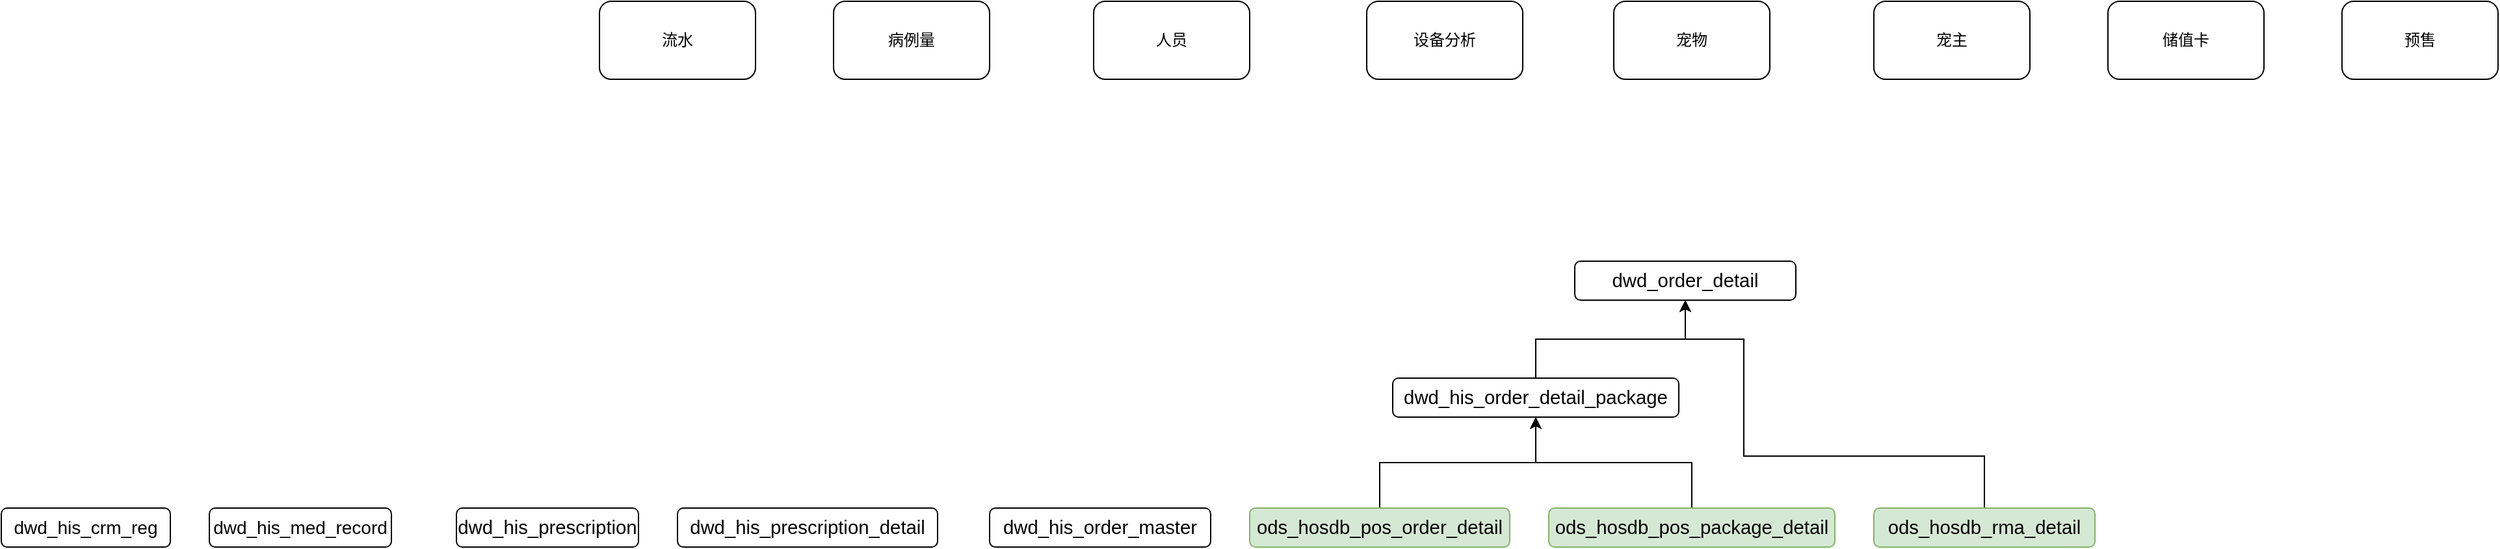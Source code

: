 <mxfile version="13.6.3" type="github">
  <diagram id="C5RBs43oDa-KdzZeNtuy" name="Page-1">
    <mxGraphModel dx="1378" dy="803" grid="1" gridSize="10" guides="1" tooltips="1" connect="1" arrows="1" fold="1" page="1" pageScale="1" pageWidth="1169" pageHeight="1654" math="0" shadow="0">
      <root>
        <mxCell id="WIyWlLk6GJQsqaUBKTNV-0" />
        <mxCell id="WIyWlLk6GJQsqaUBKTNV-1" parent="WIyWlLk6GJQsqaUBKTNV-0" />
        <mxCell id="U9vrIm9-OV88J7OPpGEh-0" value="&lt;span style=&quot;text-align: left ; background-color: rgb(255 , 255 , 255)&quot;&gt;&lt;font style=&quot;font-size: 14px&quot;&gt;dwd_his_crm_reg&lt;/font&gt;&lt;/span&gt;" style="rounded=1;whiteSpace=wrap;html=1;" parent="WIyWlLk6GJQsqaUBKTNV-1" vertex="1">
          <mxGeometry x="40" y="680" width="130" height="30" as="geometry" />
        </mxCell>
        <mxCell id="U9vrIm9-OV88J7OPpGEh-1" value="&lt;span style=&quot;font-family: &amp;#34;simsun&amp;#34; , ; text-align: left ; background-color: rgb(255 , 255 , 255)&quot;&gt;&lt;font style=&quot;font-size: 14px&quot;&gt;dwd_his_med_record&lt;/font&gt;&lt;/span&gt;" style="rounded=1;whiteSpace=wrap;html=1;" parent="WIyWlLk6GJQsqaUBKTNV-1" vertex="1">
          <mxGeometry x="200" y="680" width="140" height="30" as="geometry" />
        </mxCell>
        <mxCell id="U9vrIm9-OV88J7OPpGEh-2" value="&lt;span style=&quot;font-family: &amp;#34;simsun&amp;#34; , ; font-size: 14.667px ; text-align: left ; background-color: rgb(255 , 255 , 255)&quot;&gt;dwd_his_prescription&lt;/span&gt;" style="rounded=1;whiteSpace=wrap;html=1;" parent="WIyWlLk6GJQsqaUBKTNV-1" vertex="1">
          <mxGeometry x="390" y="680" width="140" height="30" as="geometry" />
        </mxCell>
        <mxCell id="U9vrIm9-OV88J7OPpGEh-3" value="&lt;span style=&quot;font-family: &amp;#34;simsun&amp;#34; , ; font-size: 14.667px ; text-align: left ; background-color: rgb(255 , 255 , 255)&quot;&gt;dwd_his_prescription_detail&lt;/span&gt;" style="rounded=1;whiteSpace=wrap;html=1;" parent="WIyWlLk6GJQsqaUBKTNV-1" vertex="1">
          <mxGeometry x="560" y="680" width="200" height="30" as="geometry" />
        </mxCell>
        <mxCell id="adVB5Y1s71XM_t7DbSA6-0" value="&lt;span style=&quot;font-family: &amp;#34;simsun&amp;#34; , ; font-size: 14.667px ; text-align: left ; background-color: rgb(255 , 255 , 255)&quot;&gt;dwd_his_order_master&lt;/span&gt;" style="rounded=1;whiteSpace=wrap;html=1;" parent="WIyWlLk6GJQsqaUBKTNV-1" vertex="1">
          <mxGeometry x="800" y="680" width="170" height="30" as="geometry" />
        </mxCell>
        <mxCell id="adVB5Y1s71XM_t7DbSA6-5" style="edgeStyle=orthogonalEdgeStyle;rounded=0;orthogonalLoop=1;jettySize=auto;html=1;entryX=0.5;entryY=1;entryDx=0;entryDy=0;" parent="WIyWlLk6GJQsqaUBKTNV-1" source="adVB5Y1s71XM_t7DbSA6-1" target="adVB5Y1s71XM_t7DbSA6-3" edge="1">
          <mxGeometry relative="1" as="geometry" />
        </mxCell>
        <mxCell id="adVB5Y1s71XM_t7DbSA6-1" value="&lt;span style=&quot;font-size: 14.667px; text-align: left;&quot;&gt;ods_hosdb_pos_order_detail&lt;/span&gt;" style="rounded=1;whiteSpace=wrap;html=1;strokeColor=#82b366;fillColor=#d5e8d4;labelBackgroundColor=none;" parent="WIyWlLk6GJQsqaUBKTNV-1" vertex="1">
          <mxGeometry x="1000" y="680" width="200" height="30" as="geometry" />
        </mxCell>
        <mxCell id="adVB5Y1s71XM_t7DbSA6-6" style="edgeStyle=orthogonalEdgeStyle;rounded=0;orthogonalLoop=1;jettySize=auto;html=1;exitX=0.5;exitY=0;exitDx=0;exitDy=0;entryX=0.5;entryY=1;entryDx=0;entryDy=0;" parent="WIyWlLk6GJQsqaUBKTNV-1" source="adVB5Y1s71XM_t7DbSA6-2" target="adVB5Y1s71XM_t7DbSA6-3" edge="1">
          <mxGeometry relative="1" as="geometry">
            <mxPoint x="1230" y="600" as="targetPoint" />
          </mxGeometry>
        </mxCell>
        <mxCell id="adVB5Y1s71XM_t7DbSA6-2" value="&lt;span style=&quot;font-size: 14.667px; text-align: left;&quot;&gt;ods_hosdb_pos_package_detail&lt;/span&gt;" style="rounded=1;whiteSpace=wrap;html=1;strokeColor=#82b366;fillColor=#d5e8d4;labelBackgroundColor=none;" parent="WIyWlLk6GJQsqaUBKTNV-1" vertex="1">
          <mxGeometry x="1230" y="680" width="220" height="30" as="geometry" />
        </mxCell>
        <mxCell id="adVB5Y1s71XM_t7DbSA6-10" style="edgeStyle=orthogonalEdgeStyle;rounded=0;orthogonalLoop=1;jettySize=auto;html=1;entryX=0.5;entryY=1;entryDx=0;entryDy=0;" parent="WIyWlLk6GJQsqaUBKTNV-1" source="adVB5Y1s71XM_t7DbSA6-3" target="adVB5Y1s71XM_t7DbSA6-9" edge="1">
          <mxGeometry relative="1" as="geometry" />
        </mxCell>
        <mxCell id="adVB5Y1s71XM_t7DbSA6-3" value="&lt;span style=&quot;font-family: &amp;#34;simsun&amp;#34; , ; font-size: 14.667px ; text-align: left ; background-color: rgb(255 , 255 , 255)&quot;&gt;dwd_his_order_detail_package&lt;/span&gt;" style="rounded=1;whiteSpace=wrap;html=1;" parent="WIyWlLk6GJQsqaUBKTNV-1" vertex="1">
          <mxGeometry x="1110" y="580" width="220" height="30" as="geometry" />
        </mxCell>
        <mxCell id="adVB5Y1s71XM_t7DbSA6-12" style="edgeStyle=orthogonalEdgeStyle;rounded=0;orthogonalLoop=1;jettySize=auto;html=1;entryX=0.5;entryY=1;entryDx=0;entryDy=0;fontColor=#000000;" parent="WIyWlLk6GJQsqaUBKTNV-1" source="adVB5Y1s71XM_t7DbSA6-7" target="adVB5Y1s71XM_t7DbSA6-9" edge="1">
          <mxGeometry relative="1" as="geometry">
            <Array as="points">
              <mxPoint x="1565" y="640" />
              <mxPoint x="1380" y="640" />
              <mxPoint x="1380" y="550" />
              <mxPoint x="1335" y="550" />
            </Array>
          </mxGeometry>
        </mxCell>
        <mxCell id="adVB5Y1s71XM_t7DbSA6-7" value="&lt;span style=&quot;font-size: 14.667px; text-align: left;&quot;&gt;ods_hosdb_rma_detail&lt;/span&gt;" style="rounded=1;whiteSpace=wrap;html=1;fillColor=#d5e8d4;strokeColor=#82b366;labelBackgroundColor=none;" parent="WIyWlLk6GJQsqaUBKTNV-1" vertex="1">
          <mxGeometry x="1480" y="680" width="170" height="30" as="geometry" />
        </mxCell>
        <mxCell id="adVB5Y1s71XM_t7DbSA6-9" value="&lt;span style=&quot;font-family: &amp;#34;simsun&amp;#34; , ; font-size: 14.667px ; text-align: left ; background-color: rgb(255 , 255 , 255)&quot;&gt;dwd_order_detail&lt;/span&gt;" style="rounded=1;whiteSpace=wrap;html=1;" parent="WIyWlLk6GJQsqaUBKTNV-1" vertex="1">
          <mxGeometry x="1250" y="490" width="170" height="30" as="geometry" />
        </mxCell>
        <mxCell id="Bk855qsE1jtpseWWsSES-2" value="病例量" style="rounded=1;whiteSpace=wrap;html=1;" vertex="1" parent="WIyWlLk6GJQsqaUBKTNV-1">
          <mxGeometry x="680" y="290" width="120" height="60" as="geometry" />
        </mxCell>
        <mxCell id="Bk855qsE1jtpseWWsSES-3" value="人员" style="rounded=1;whiteSpace=wrap;html=1;" vertex="1" parent="WIyWlLk6GJQsqaUBKTNV-1">
          <mxGeometry x="880" y="290" width="120" height="60" as="geometry" />
        </mxCell>
        <mxCell id="Bk855qsE1jtpseWWsSES-4" value="设备分析" style="rounded=1;whiteSpace=wrap;html=1;" vertex="1" parent="WIyWlLk6GJQsqaUBKTNV-1">
          <mxGeometry x="1090" y="290" width="120" height="60" as="geometry" />
        </mxCell>
        <mxCell id="Bk855qsE1jtpseWWsSES-5" value="流水" style="rounded=1;whiteSpace=wrap;html=1;" vertex="1" parent="WIyWlLk6GJQsqaUBKTNV-1">
          <mxGeometry x="500" y="290" width="120" height="60" as="geometry" />
        </mxCell>
        <mxCell id="Bk855qsE1jtpseWWsSES-6" value="宠物" style="rounded=1;whiteSpace=wrap;html=1;" vertex="1" parent="WIyWlLk6GJQsqaUBKTNV-1">
          <mxGeometry x="1280" y="290" width="120" height="60" as="geometry" />
        </mxCell>
        <mxCell id="Bk855qsE1jtpseWWsSES-7" value="宠主" style="rounded=1;whiteSpace=wrap;html=1;" vertex="1" parent="WIyWlLk6GJQsqaUBKTNV-1">
          <mxGeometry x="1480" y="290" width="120" height="60" as="geometry" />
        </mxCell>
        <mxCell id="Bk855qsE1jtpseWWsSES-8" value="储值卡" style="rounded=1;whiteSpace=wrap;html=1;" vertex="1" parent="WIyWlLk6GJQsqaUBKTNV-1">
          <mxGeometry x="1660" y="290" width="120" height="60" as="geometry" />
        </mxCell>
        <mxCell id="Bk855qsE1jtpseWWsSES-9" value="预售" style="rounded=1;whiteSpace=wrap;html=1;" vertex="1" parent="WIyWlLk6GJQsqaUBKTNV-1">
          <mxGeometry x="1840" y="290" width="120" height="60" as="geometry" />
        </mxCell>
      </root>
    </mxGraphModel>
  </diagram>
</mxfile>
